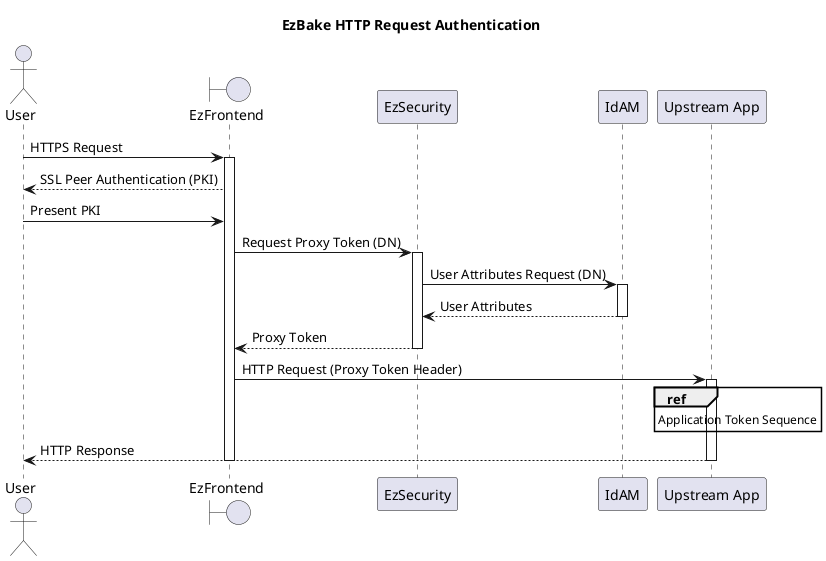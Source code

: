 @startuml
'skinparam componentStyle uml2
'hide footbox

title EzBake HTTP Request Authentication

actor User
boundary EzFrontend
participant EzSecurity

User -> EzFrontend : HTTPS Request
activate EzFrontend
EzFrontend --> User : SSL Peer Authentication (PKI)
User -> EzFrontend : Present PKI

EzFrontend -> EzSecurity : Request Proxy Token (DN)
activate EzSecurity
participant IdAM
EzSecurity -> IdAM : User Attributes Request (DN)
activate IdAM
IdAM --> EzSecurity : User Attributes
deactivate IdAM
EzSecurity --> EzFrontend : Proxy Token
deactivate EzSecurity

participant "Upstream App" as Upstream
EzFrontend -> Upstream : HTTP Request (Proxy Token Header)
activate Upstream
ref over Upstream : Application Token Sequence
Upstream --> User : HTTP Response

deactivate Upstream
deactivate EzFrontend

@enduml